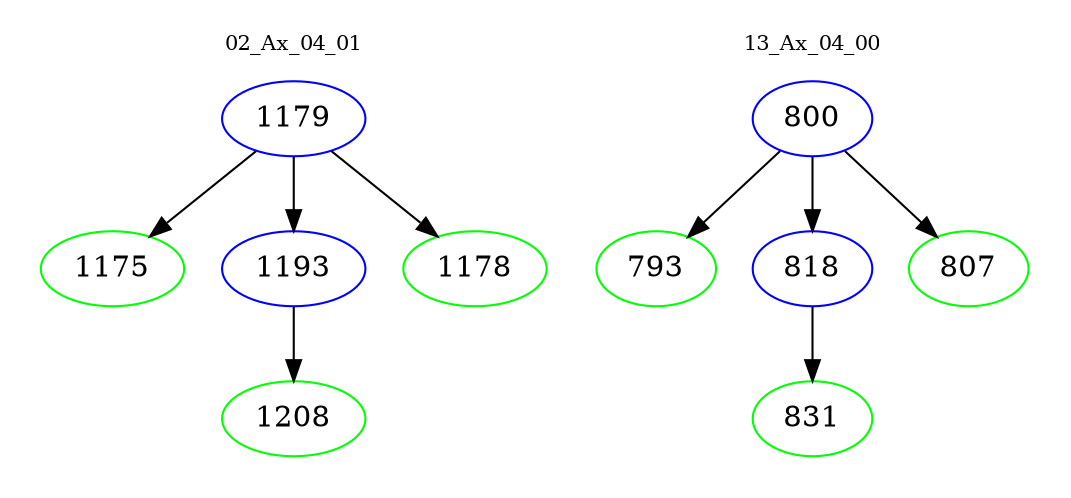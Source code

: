 digraph{
subgraph cluster_0 {
color = white
label = "02_Ax_04_01";
fontsize=10;
T0_1179 [label="1179", color="blue"]
T0_1179 -> T0_1175 [color="black"]
T0_1175 [label="1175", color="green"]
T0_1179 -> T0_1193 [color="black"]
T0_1193 [label="1193", color="blue"]
T0_1193 -> T0_1208 [color="black"]
T0_1208 [label="1208", color="green"]
T0_1179 -> T0_1178 [color="black"]
T0_1178 [label="1178", color="green"]
}
subgraph cluster_1 {
color = white
label = "13_Ax_04_00";
fontsize=10;
T1_800 [label="800", color="blue"]
T1_800 -> T1_793 [color="black"]
T1_793 [label="793", color="green"]
T1_800 -> T1_818 [color="black"]
T1_818 [label="818", color="blue"]
T1_818 -> T1_831 [color="black"]
T1_831 [label="831", color="green"]
T1_800 -> T1_807 [color="black"]
T1_807 [label="807", color="green"]
}
}
